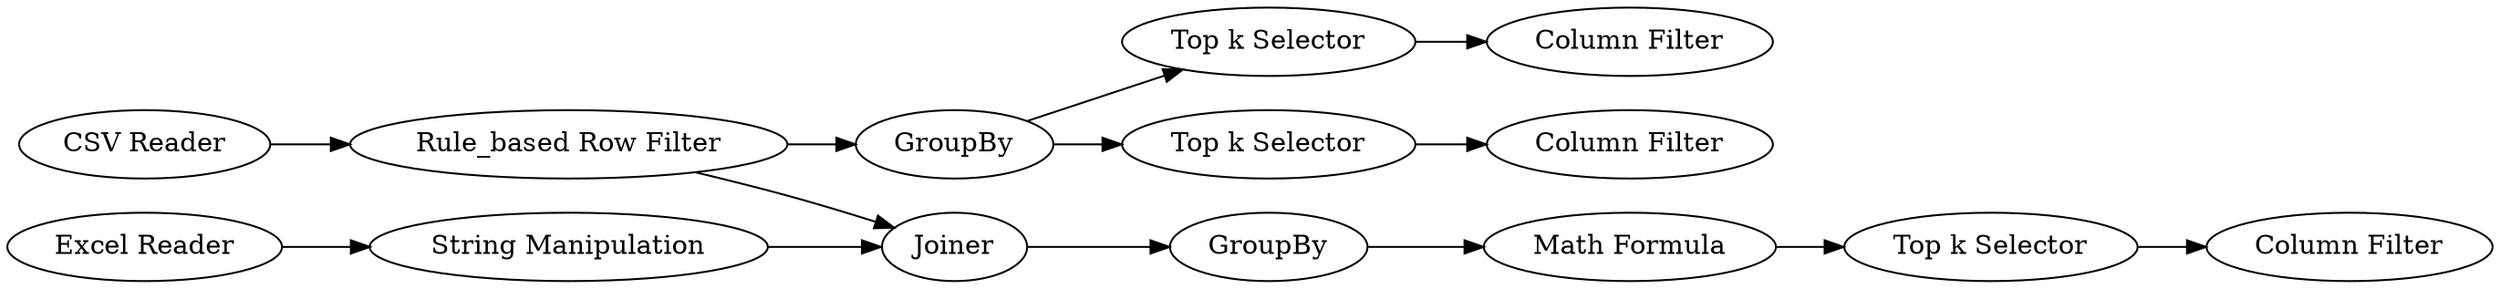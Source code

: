 digraph {
	1 [label="CSV Reader"]
	2 [label="Excel Reader"]
	3 [label="Rule_based Row Filter"]
	4 [label="String Manipulation"]
	5 [label=GroupBy]
	6 [label="Top k Selector"]
	7 [label="Top k Selector"]
	8 [label=Joiner]
	9 [label="Math Formula"]
	10 [label="Top k Selector"]
	11 [label=GroupBy]
	12 [label="Column Filter"]
	13 [label="Column Filter"]
	14 [label="Column Filter"]
	1 -> 3
	2 -> 4
	3 -> 5
	3 -> 8
	4 -> 8
	5 -> 7
	5 -> 6
	6 -> 12
	7 -> 13
	8 -> 11
	9 -> 10
	10 -> 14
	11 -> 9
	rankdir=LR
}
